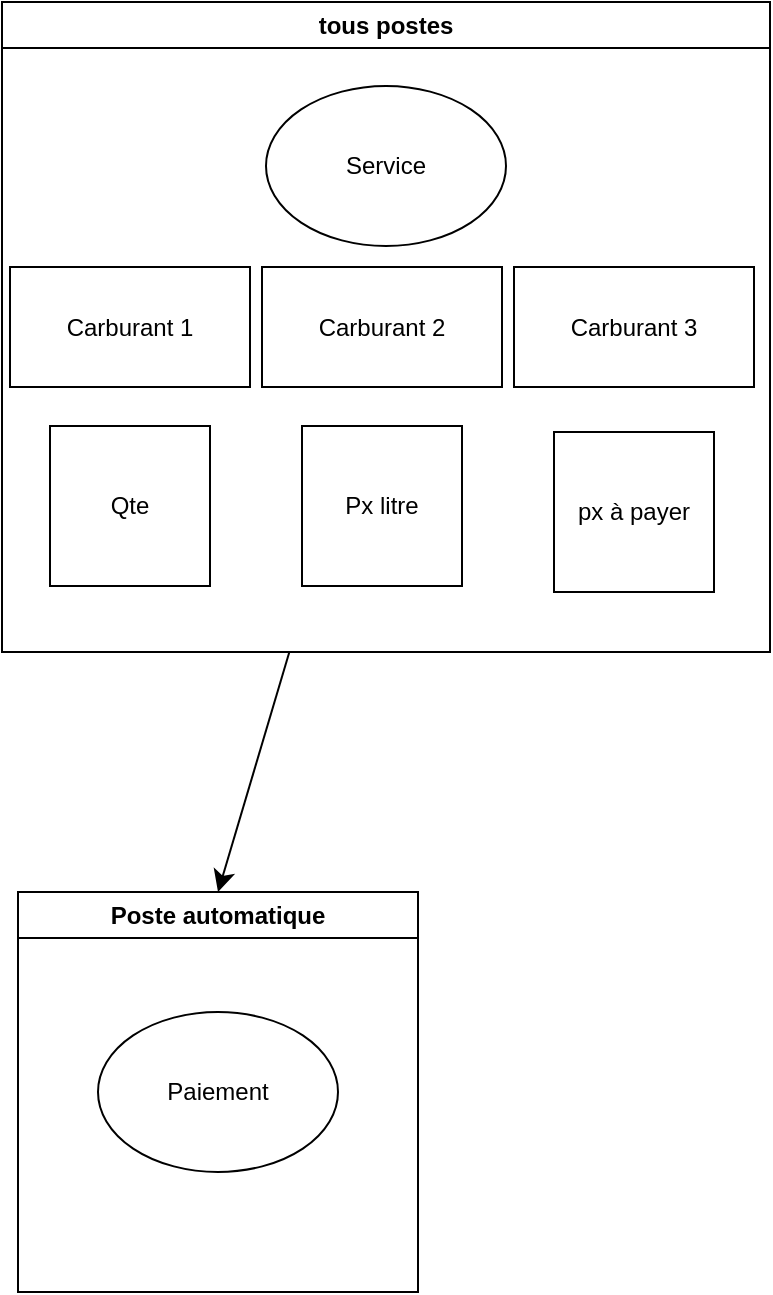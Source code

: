 <mxfile version="24.4.4" type="github">
  <diagram name="Page-1" id="21vEUviO_0k92Qmq46M9">
    <mxGraphModel dx="1434" dy="1168" grid="0" gridSize="10" guides="1" tooltips="1" connect="1" arrows="1" fold="1" page="0" pageScale="1" pageWidth="827" pageHeight="1169" math="0" shadow="0">
      <root>
        <mxCell id="0" />
        <mxCell id="1" parent="0" />
        <mxCell id="yiwpe0hT6fq-2XqB7yaG-17" style="edgeStyle=none;curved=1;rounded=0;orthogonalLoop=1;jettySize=auto;html=1;entryX=0.5;entryY=0;entryDx=0;entryDy=0;fontSize=12;startSize=8;endSize=8;" edge="1" parent="1" source="yiwpe0hT6fq-2XqB7yaG-4" target="yiwpe0hT6fq-2XqB7yaG-16">
          <mxGeometry relative="1" as="geometry" />
        </mxCell>
        <mxCell id="yiwpe0hT6fq-2XqB7yaG-4" value="tous postes" style="swimlane;whiteSpace=wrap;html=1;" vertex="1" parent="1">
          <mxGeometry x="59" y="-117" width="384" height="325" as="geometry" />
        </mxCell>
        <mxCell id="yiwpe0hT6fq-2XqB7yaG-5" value="Service" style="ellipse;whiteSpace=wrap;html=1;" vertex="1" parent="yiwpe0hT6fq-2XqB7yaG-4">
          <mxGeometry x="132" y="42" width="120" height="80" as="geometry" />
        </mxCell>
        <mxCell id="yiwpe0hT6fq-2XqB7yaG-9" value="Carburant 1" style="rounded=0;whiteSpace=wrap;html=1;" vertex="1" parent="yiwpe0hT6fq-2XqB7yaG-4">
          <mxGeometry x="4" y="132.5" width="120" height="60" as="geometry" />
        </mxCell>
        <mxCell id="yiwpe0hT6fq-2XqB7yaG-10" value="Carburant 2" style="rounded=0;whiteSpace=wrap;html=1;" vertex="1" parent="yiwpe0hT6fq-2XqB7yaG-4">
          <mxGeometry x="130" y="132.5" width="120" height="60" as="geometry" />
        </mxCell>
        <mxCell id="yiwpe0hT6fq-2XqB7yaG-12" value="Carburant 3" style="rounded=0;whiteSpace=wrap;html=1;" vertex="1" parent="yiwpe0hT6fq-2XqB7yaG-4">
          <mxGeometry x="256" y="132.5" width="120" height="60" as="geometry" />
        </mxCell>
        <mxCell id="yiwpe0hT6fq-2XqB7yaG-13" value="Qte" style="whiteSpace=wrap;html=1;aspect=fixed;" vertex="1" parent="yiwpe0hT6fq-2XqB7yaG-4">
          <mxGeometry x="24" y="212" width="80" height="80" as="geometry" />
        </mxCell>
        <mxCell id="yiwpe0hT6fq-2XqB7yaG-14" value="Px litre" style="whiteSpace=wrap;html=1;aspect=fixed;" vertex="1" parent="yiwpe0hT6fq-2XqB7yaG-4">
          <mxGeometry x="150" y="212" width="80" height="80" as="geometry" />
        </mxCell>
        <mxCell id="yiwpe0hT6fq-2XqB7yaG-15" value="px à payer" style="whiteSpace=wrap;html=1;aspect=fixed;" vertex="1" parent="yiwpe0hT6fq-2XqB7yaG-4">
          <mxGeometry x="276" y="215" width="80" height="80" as="geometry" />
        </mxCell>
        <mxCell id="yiwpe0hT6fq-2XqB7yaG-16" value="Poste automatique" style="swimlane;whiteSpace=wrap;html=1;" vertex="1" parent="1">
          <mxGeometry x="67" y="328" width="200" height="200" as="geometry" />
        </mxCell>
        <mxCell id="yiwpe0hT6fq-2XqB7yaG-7" value="Paiement" style="ellipse;whiteSpace=wrap;html=1;" vertex="1" parent="yiwpe0hT6fq-2XqB7yaG-16">
          <mxGeometry x="40" y="60" width="120" height="80" as="geometry" />
        </mxCell>
      </root>
    </mxGraphModel>
  </diagram>
</mxfile>
